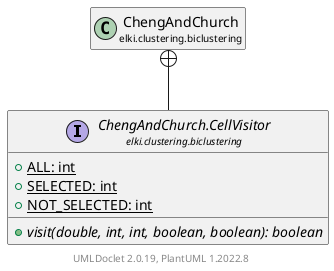 @startuml
    remove .*\.(Instance|Par|Parameterizer|Factory)$
    set namespaceSeparator none
    hide empty fields
    hide empty methods

    interface "<size:14>ChengAndChurch.CellVisitor\n<size:10>elki.clustering.biclustering" as elki.clustering.biclustering.ChengAndChurch.CellVisitor [[ChengAndChurch.CellVisitor.html]] {
        {static} +ALL: int
        {static} +SELECTED: int
        {static} +NOT_SELECTED: int
        {abstract} +visit(double, int, int, boolean, boolean): boolean
    }

    class "<size:14>ChengAndChurch\n<size:10>elki.clustering.biclustering" as elki.clustering.biclustering.ChengAndChurch [[ChengAndChurch.html]]

    elki.clustering.biclustering.ChengAndChurch +-- elki.clustering.biclustering.ChengAndChurch.CellVisitor

    center footer UMLDoclet 2.0.19, PlantUML 1.2022.8
@enduml
